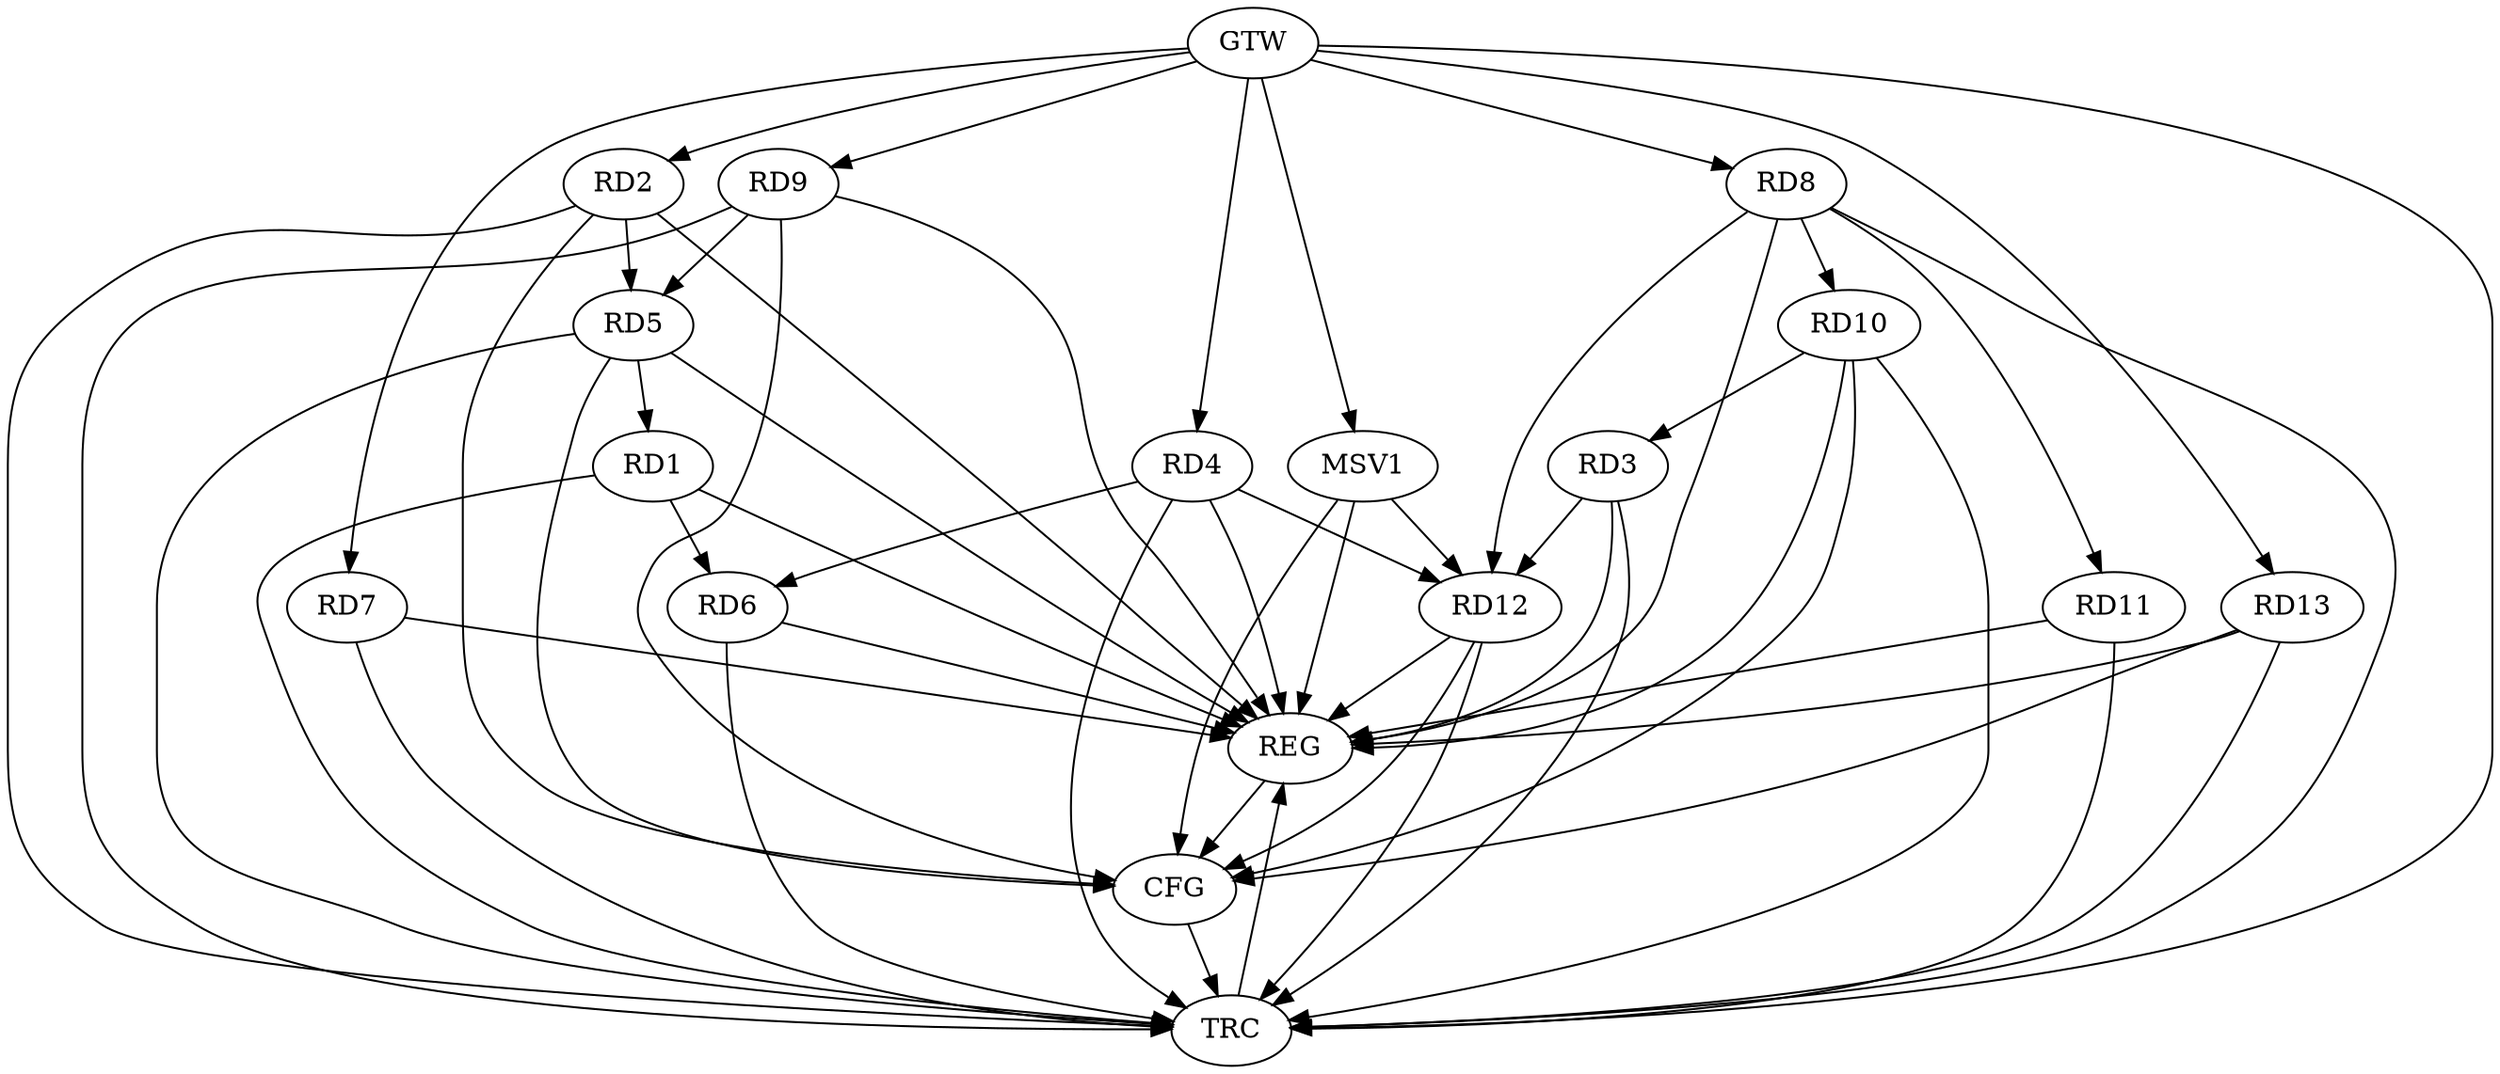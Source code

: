 strict digraph G {
  RD1 [ label="RD1" ];
  RD2 [ label="RD2" ];
  RD3 [ label="RD3" ];
  RD4 [ label="RD4" ];
  RD5 [ label="RD5" ];
  RD6 [ label="RD6" ];
  RD7 [ label="RD7" ];
  RD8 [ label="RD8" ];
  RD9 [ label="RD9" ];
  RD10 [ label="RD10" ];
  RD11 [ label="RD11" ];
  RD12 [ label="RD12" ];
  RD13 [ label="RD13" ];
  GTW [ label="GTW" ];
  REG [ label="REG" ];
  CFG [ label="CFG" ];
  TRC [ label="TRC" ];
  MSV1 [ label="MSV1" ];
  RD5 -> RD1;
  RD1 -> RD6;
  RD2 -> RD5;
  RD10 -> RD3;
  RD3 -> RD12;
  RD4 -> RD6;
  RD4 -> RD12;
  RD9 -> RD5;
  RD8 -> RD10;
  RD8 -> RD11;
  RD8 -> RD12;
  GTW -> RD2;
  GTW -> RD4;
  GTW -> RD7;
  GTW -> RD8;
  GTW -> RD9;
  GTW -> RD13;
  RD1 -> REG;
  RD2 -> REG;
  RD3 -> REG;
  RD4 -> REG;
  RD5 -> REG;
  RD6 -> REG;
  RD7 -> REG;
  RD8 -> REG;
  RD9 -> REG;
  RD10 -> REG;
  RD11 -> REG;
  RD12 -> REG;
  RD13 -> REG;
  RD9 -> CFG;
  RD5 -> CFG;
  RD13 -> CFG;
  RD10 -> CFG;
  RD2 -> CFG;
  RD12 -> CFG;
  REG -> CFG;
  RD1 -> TRC;
  RD2 -> TRC;
  RD3 -> TRC;
  RD4 -> TRC;
  RD5 -> TRC;
  RD6 -> TRC;
  RD7 -> TRC;
  RD8 -> TRC;
  RD9 -> TRC;
  RD10 -> TRC;
  RD11 -> TRC;
  RD12 -> TRC;
  RD13 -> TRC;
  GTW -> TRC;
  CFG -> TRC;
  TRC -> REG;
  MSV1 -> RD12;
  GTW -> MSV1;
  MSV1 -> REG;
  MSV1 -> CFG;
}
